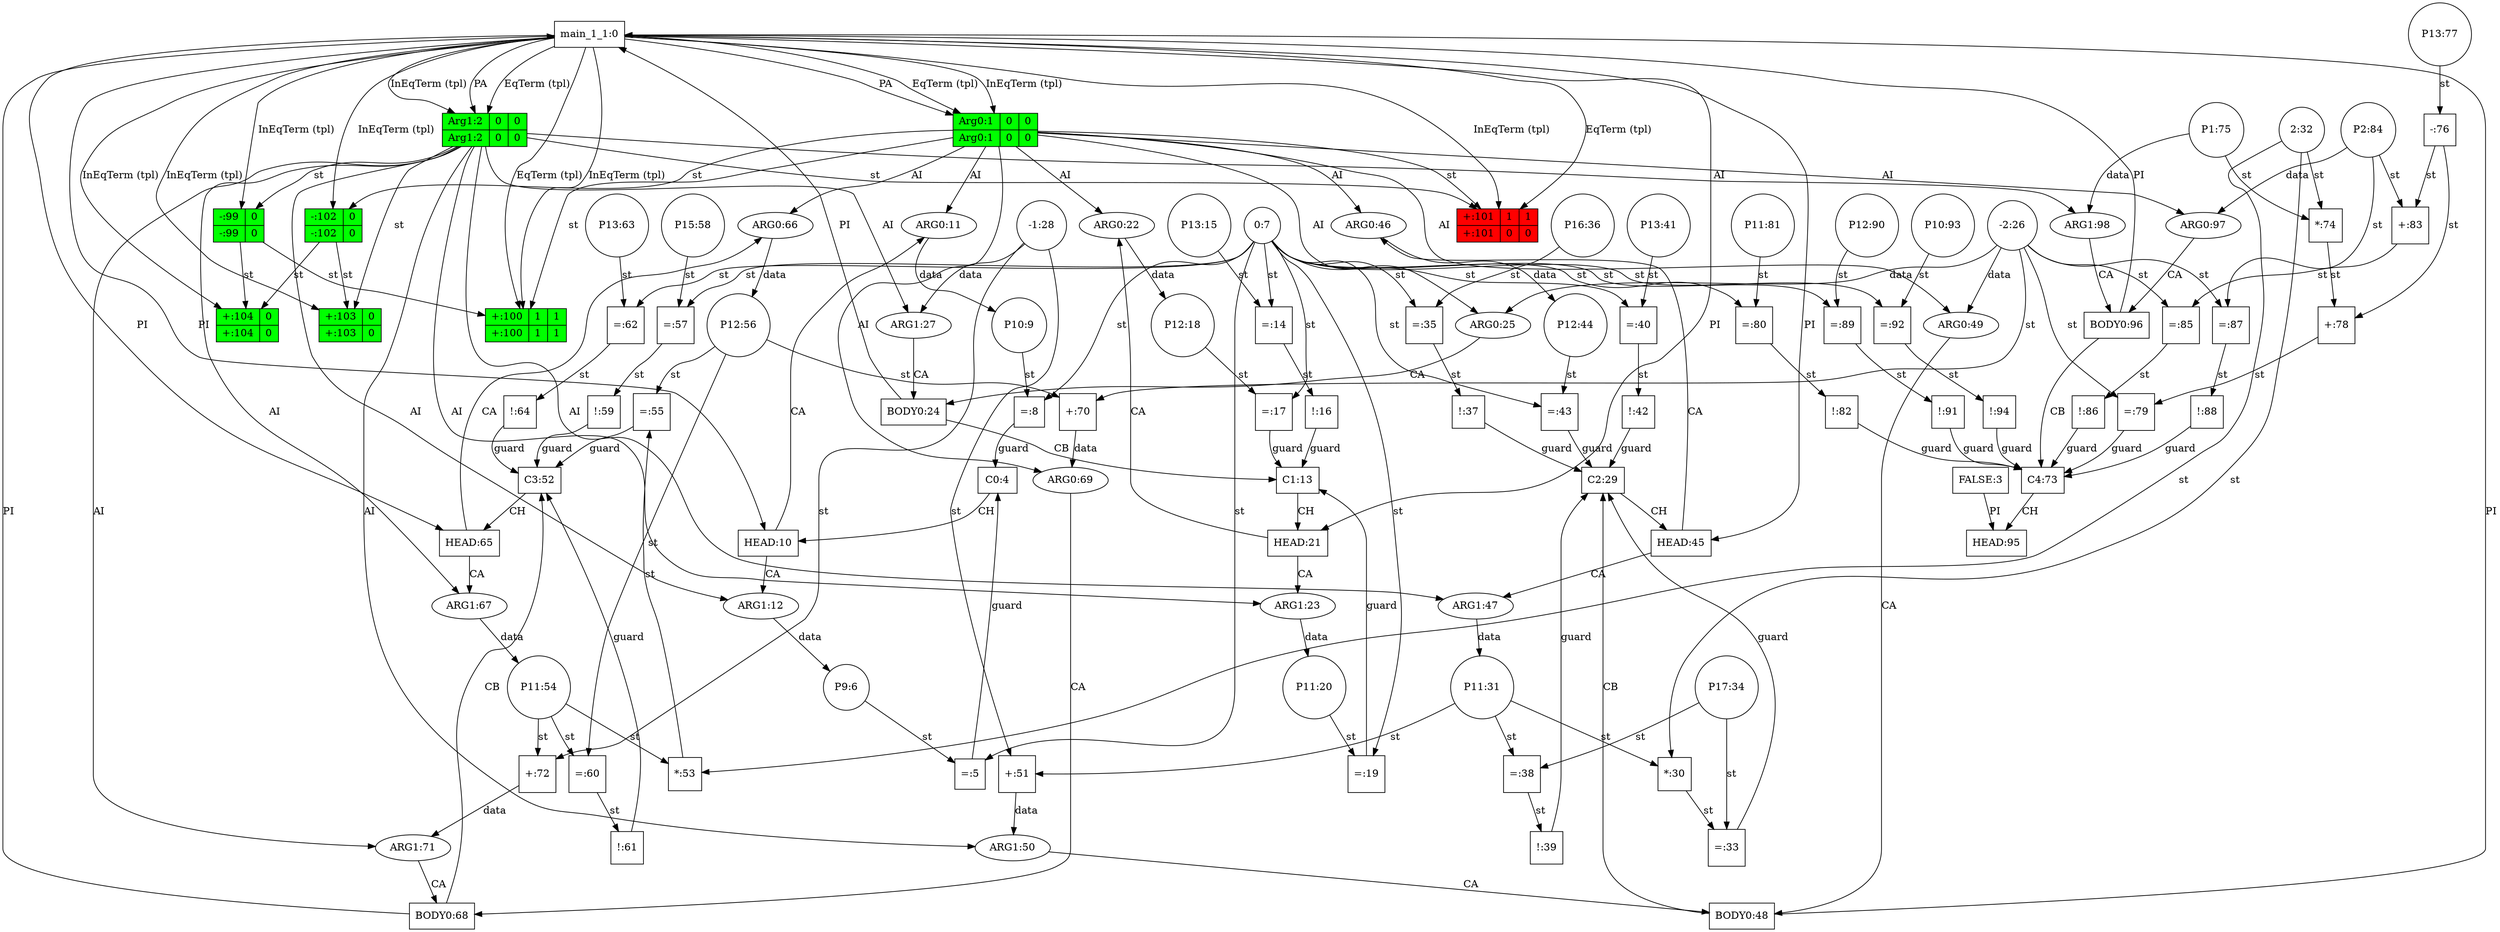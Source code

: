 digraph dag { 
"predicate_0" -> "predicateArgument_0" [label="PA"]
"predicate_0" -> "predicateArgument_1" [label="PA"]
"P9_6" -> "=_5" [label="st"]
"0_7" -> "=_5" [label="st"]
"=_5" -> "clause_0" [label="guard"]
"P10_9" -> "=_8" [label="st"]
"0_7" -> "=_8" [label="st"]
"=_8" -> "clause_0" [label="guard"]
"clause_0" -> "clauseHead_0" [label="CH"]
"predicate_0" -> "clauseHead_0" [label="PI"]
"clauseHead_0" -> "clauseArgument_0" [label="CA"]
"predicateArgument_0" -> "clauseArgument_0" [label="AI"]
"clauseArgument_0" -> "P10_9" [label="data"]
"clauseHead_0" -> "clauseArgument_1" [label="CA"]
"predicateArgument_1" -> "clauseArgument_1" [label="AI"]
"clauseArgument_1" -> "P9_6" [label="data"]
"P13_15" -> "=_14" [label="st"]
"0_7" -> "=_14" [label="st"]
"=_14" -> "!_16" [label="st"]
"!_16" -> "clause_1" [label="guard"]
"P12_18" -> "=_17" [label="st"]
"0_7" -> "=_17" [label="st"]
"=_17" -> "clause_1" [label="guard"]
"P11_20" -> "=_19" [label="st"]
"0_7" -> "=_19" [label="st"]
"=_19" -> "clause_1" [label="guard"]
"clause_1" -> "clauseHead_1" [label="CH"]
"predicate_0" -> "clauseHead_1" [label="PI"]
"clauseHead_1" -> "clauseArgument_2" [label="CA"]
"predicateArgument_0" -> "clauseArgument_2" [label="AI"]
"clauseArgument_2" -> "P12_18" [label="data"]
"clauseHead_1" -> "clauseArgument_3" [label="CA"]
"predicateArgument_1" -> "clauseArgument_3" [label="AI"]
"clauseArgument_3" -> "P11_20" [label="data"]
"clauseBody_0" -> "clause_1" [label="CB"]
"clauseBody_0" -> "predicate_0" [label="PI"]
"clauseArgument_4" -> "clauseBody_0" [label="CA"]
"predicateArgument_0" -> "clauseArgument_4" [label="AI"]
"-2_26" -> "clauseArgument_4" [label="data"]
"clauseArgument_5" -> "clauseBody_0" [label="CA"]
"predicateArgument_1" -> "clauseArgument_5" [label="AI"]
"-1_28" -> "clauseArgument_5" [label="data"]
"P11_31" -> "*_30" [label="st"]
"2_32" -> "*_30" [label="st"]
"*_30" -> "=_33" [label="st"]
"P17_34" -> "=_33" [label="st"]
"=_33" -> "clause_2" [label="guard"]
"P16_36" -> "=_35" [label="st"]
"0_7" -> "=_35" [label="st"]
"=_35" -> "!_37" [label="st"]
"!_37" -> "clause_2" [label="guard"]
"P11_31" -> "=_38" [label="st"]
"P17_34" -> "=_38" [label="st"]
"=_38" -> "!_39" [label="st"]
"!_39" -> "clause_2" [label="guard"]
"P13_41" -> "=_40" [label="st"]
"0_7" -> "=_40" [label="st"]
"=_40" -> "!_42" [label="st"]
"!_42" -> "clause_2" [label="guard"]
"P12_44" -> "=_43" [label="st"]
"0_7" -> "=_43" [label="st"]
"=_43" -> "clause_2" [label="guard"]
"clause_2" -> "clauseHead_2" [label="CH"]
"predicate_0" -> "clauseHead_2" [label="PI"]
"clauseHead_2" -> "clauseArgument_6" [label="CA"]
"predicateArgument_0" -> "clauseArgument_6" [label="AI"]
"clauseArgument_6" -> "P12_44" [label="data"]
"clauseHead_2" -> "clauseArgument_7" [label="CA"]
"predicateArgument_1" -> "clauseArgument_7" [label="AI"]
"clauseArgument_7" -> "P11_31" [label="data"]
"clauseBody_1" -> "clause_2" [label="CB"]
"clauseBody_1" -> "predicate_0" [label="PI"]
"clauseArgument_8" -> "clauseBody_1" [label="CA"]
"predicateArgument_0" -> "clauseArgument_8" [label="AI"]
"-2_26" -> "clauseArgument_8" [label="data"]
"clauseArgument_9" -> "clauseBody_1" [label="CA"]
"predicateArgument_1" -> "clauseArgument_9" [label="AI"]
"P11_31" -> "+_51" [label="st"]
"-1_28" -> "+_51" [label="st"]
"+_51" -> "clauseArgument_9" [label="data"]
"P11_54" -> "*_53" [label="st"]
"2_32" -> "*_53" [label="st"]
"*_53" -> "=_55" [label="st"]
"P12_56" -> "=_55" [label="st"]
"=_55" -> "clause_3" [label="guard"]
"P15_58" -> "=_57" [label="st"]
"0_7" -> "=_57" [label="st"]
"=_57" -> "!_59" [label="st"]
"!_59" -> "clause_3" [label="guard"]
"P11_54" -> "=_60" [label="st"]
"P12_56" -> "=_60" [label="st"]
"=_60" -> "!_61" [label="st"]
"!_61" -> "clause_3" [label="guard"]
"P13_63" -> "=_62" [label="st"]
"0_7" -> "=_62" [label="st"]
"=_62" -> "!_64" [label="st"]
"!_64" -> "clause_3" [label="guard"]
"clause_3" -> "clauseHead_3" [label="CH"]
"predicate_0" -> "clauseHead_3" [label="PI"]
"clauseHead_3" -> "clauseArgument_10" [label="CA"]
"predicateArgument_0" -> "clauseArgument_10" [label="AI"]
"clauseArgument_10" -> "P12_56" [label="data"]
"clauseHead_3" -> "clauseArgument_11" [label="CA"]
"predicateArgument_1" -> "clauseArgument_11" [label="AI"]
"clauseArgument_11" -> "P11_54" [label="data"]
"clauseBody_2" -> "clause_3" [label="CB"]
"clauseBody_2" -> "predicate_0" [label="PI"]
"clauseArgument_12" -> "clauseBody_2" [label="CA"]
"predicateArgument_0" -> "clauseArgument_12" [label="AI"]
"P12_56" -> "+_70" [label="st"]
"-2_26" -> "+_70" [label="st"]
"+_70" -> "clauseArgument_12" [label="data"]
"clauseArgument_13" -> "clauseBody_2" [label="CA"]
"predicateArgument_1" -> "clauseArgument_13" [label="AI"]
"P11_54" -> "+_72" [label="st"]
"-1_28" -> "+_72" [label="st"]
"+_72" -> "clauseArgument_13" [label="data"]
"P1_75" -> "*_74" [label="st"]
"2_32" -> "*_74" [label="st"]
"P13_77" -> "-_76" [label="st"]
"*_74" -> "+_78" [label="st"]
"-_76" -> "+_78" [label="st"]
"+_78" -> "=_79" [label="st"]
"-2_26" -> "=_79" [label="st"]
"=_79" -> "clause_4" [label="guard"]
"P11_81" -> "=_80" [label="st"]
"0_7" -> "=_80" [label="st"]
"=_80" -> "!_82" [label="st"]
"!_82" -> "clause_4" [label="guard"]
"P2_84" -> "+_83" [label="st"]
"-_76" -> "+_83" [label="st"]
"+_83" -> "=_85" [label="st"]
"-2_26" -> "=_85" [label="st"]
"=_85" -> "!_86" [label="st"]
"!_86" -> "clause_4" [label="guard"]
"P2_84" -> "=_87" [label="st"]
"-2_26" -> "=_87" [label="st"]
"=_87" -> "!_88" [label="st"]
"!_88" -> "clause_4" [label="guard"]
"P12_90" -> "=_89" [label="st"]
"0_7" -> "=_89" [label="st"]
"=_89" -> "!_91" [label="st"]
"!_91" -> "clause_4" [label="guard"]
"P10_93" -> "=_92" [label="st"]
"0_7" -> "=_92" [label="st"]
"=_92" -> "!_94" [label="st"]
"!_94" -> "clause_4" [label="guard"]
"clause_4" -> "clauseHead_4" [label="CH"]
"FALSE" -> "clauseHead_4" [label="PI"]
"clauseBody_3" -> "clause_4" [label="CB"]
"clauseBody_3" -> "predicate_0" [label="PI"]
"clauseArgument_14" -> "clauseBody_3" [label="CA"]
"predicateArgument_0" -> "clauseArgument_14" [label="AI"]
"P2_84" -> "clauseArgument_14" [label="data"]
"clauseArgument_15" -> "clauseBody_3" [label="CA"]
"predicateArgument_1" -> "clauseArgument_15" [label="AI"]
"P1_75" -> "clauseArgument_15" [label="data"]
"predicateArgument_1" -> "-_99" [label="st"]
"predicateArgument_0" -> "+_100" [label="st"]
"-_99" -> "+_100" [label="st"]
"predicateArgument_0" -> "+_101" [label="st"]
"predicateArgument_1" -> "+_101" [label="st"]
"predicateArgument_0" -> "-_102" [label="st"]
"predicateArgument_1" -> "+_103" [label="st"]
"-_102" -> "+_103" [label="st"]
"-_102" -> "+_104" [label="st"]
"-_99" -> "+_104" [label="st"]
"predicate_0" -> "predicateArgument_0" [label="EqTerm (tpl)"]
"predicate_0" -> "predicateArgument_1" [label="EqTerm (tpl)"]
"predicate_0" -> "+_100" [label="EqTerm (tpl)"]
"predicate_0" -> "+_101" [label="EqTerm (tpl)"]
"predicate_0" -> "predicateArgument_0" [label="InEqTerm (tpl)"]
"predicate_0" -> "predicateArgument_1" [label="InEqTerm (tpl)"]
"predicate_0" -> "-_102" [label="InEqTerm (tpl)"]
"predicate_0" -> "-_99" [label="InEqTerm (tpl)"]
"predicate_0" -> "+_100" [label="InEqTerm (tpl)"]
"predicate_0" -> "+_103" [label="InEqTerm (tpl)"]
"predicate_0" -> "+_101" [label="InEqTerm (tpl)"]
"predicate_0" -> "+_104" [label="InEqTerm (tpl)"]
"=_40" [label="=:40" nodeName="=_40" class=operator shape="square" color=black fillcolor=white style=filled];
"clauseArgument_0" [label="ARG0:11" nodeName="clauseArgument_0" class=clauseArgument shape="ellipse" color=black fillcolor=white style=filled];
"+_78" [label="+:78" nodeName="+_78" class=operator shape="square" color=black fillcolor=white style=filled];
"clauseArgument_10" [label="ARG0:66" nodeName="clauseArgument_10" class=clauseArgument shape="ellipse" color=black fillcolor=white style=filled];
"clauseHead_3" [label="HEAD:65" nodeName="clauseHead_3" class=clauseHead shape="box" color=black fillcolor=white style=filled];
"P13_41" [label="P13:41" nodeName="P13_41" class=symbolicConstant shape="circle" color=black fillcolor=white style=filled];
"P13_63" [label="P13:63" nodeName="P13_63" class=symbolicConstant shape="circle" color=black fillcolor=white style=filled];
"!_39" [label="!:39" nodeName="!_39" class=operator shape="square" color=black fillcolor=white style=filled];
"=_38" [label="=:38" nodeName="=_38" class=operator shape="square" color=black fillcolor=white style=filled];
"P2_84" [label="P2:84" nodeName="P2_84" class=symbolicConstant shape="circle" color=black fillcolor=white style=filled];
"P10_93" [label="P10:93" nodeName="P10_93" class=symbolicConstant shape="circle" color=black fillcolor=white style=filled];
"clauseArgument_6" [label="ARG0:46" nodeName="clauseArgument_6" class=clauseArgument shape="ellipse" color=black fillcolor=white style=filled];
"=_62" [label="=:62" nodeName="=_62" class=operator shape="square" color=black fillcolor=white style=filled];
"clauseHead_0" [label="HEAD:10" nodeName="clauseHead_0" class=clauseHead shape="box" color=black fillcolor=white style=filled];
"P1_75" [label="P1:75" nodeName="P1_75" class=symbolicConstant shape="circle" color=black fillcolor=white style=filled];
"clauseArgument_13" [label="ARG1:71" nodeName="clauseArgument_13" class=clauseArgument shape="ellipse" color=black fillcolor=white style=filled];
"*_74" [label="*:74" nodeName="*_74" class=operator shape="square" color=black fillcolor=white style=filled];
"clauseArgument_3" [label="ARG1:23" nodeName="clauseArgument_3" class=clauseArgument shape="ellipse" color=black fillcolor=white style=filled];
"clause_2" [label="C2:29" nodeName="clause_2" class=clause shape="box" color=black fillcolor=white style=filled];
"clauseBody_2" [label="BODY0:68" nodeName="clauseBody_2" class=clauseBody shape="box" color=black fillcolor=white style=filled];
"clauseBody_3" [label="BODY0:96" nodeName="clauseBody_3" class=clauseBody shape="box" color=black fillcolor=white style=filled];
"P11_31" [label="P11:31" nodeName="P11_31" class=symbolicConstant shape="circle" color=black fillcolor=white style=filled];
"*_30" [label="*:30" nodeName="*_30" class=operator shape="square" color=black fillcolor=white style=filled];
"clauseArgument_5" [label="ARG1:27" nodeName="clauseArgument_5" class=clauseArgument shape="ellipse" color=black fillcolor=white style=filled];
"predicateArgument_0"[  color=black fillcolor=green style=filled shape=record label="{{Arg0:1|0|0}|{Arg0:1|0|0}}"];
"clause_1" [label="C1:13" nodeName="clause_1" class=clause shape="box" color=black fillcolor=white style=filled];
"clauseArgument_1" [label="ARG1:12" nodeName="clauseArgument_1" class=clauseArgument shape="ellipse" color=black fillcolor=white style=filled];
"=_8" [label="=:8" nodeName="=_8" class=operator shape="square" color=black fillcolor=white style=filled];
"=_89" [label="=:89" nodeName="=_89" class=operator shape="square" color=black fillcolor=white style=filled];
"P11_81" [label="P11:81" nodeName="P11_81" class=symbolicConstant shape="circle" color=black fillcolor=white style=filled];
"P12_18" [label="P12:18" nodeName="P12_18" class=symbolicConstant shape="circle" color=black fillcolor=white style=filled];
"clauseHead_2" [label="HEAD:45" nodeName="clauseHead_2" class=clauseHead shape="box" color=black fillcolor=white style=filled];
"=_19" [label="=:19" nodeName="=_19" class=operator shape="square" color=black fillcolor=white style=filled];
"clauseArgument_9" [label="ARG1:50" nodeName="clauseArgument_9" class=clauseArgument shape="ellipse" color=black fillcolor=white style=filled];
"!_82" [label="!:82" nodeName="!_82" class=operator shape="square" color=black fillcolor=white style=filled];
"clauseArgument_12" [label="ARG0:69" nodeName="clauseArgument_12" class=clauseArgument shape="ellipse" color=black fillcolor=white style=filled];
"=_5" [label="=:5" nodeName="=_5" class=operator shape="square" color=black fillcolor=white style=filled];
"P15_58" [label="P15:58" nodeName="P15_58" class=symbolicConstant shape="circle" color=black fillcolor=white style=filled];
"+_104"[  color=black fillcolor=green style=filled shape=record label="{{+:104|0}|{+:104|0}}"];
"+_83" [label="+:83" nodeName="+_83" class=operator shape="square" color=black fillcolor=white style=filled];
"P11_54" [label="P11:54" nodeName="P11_54" class=symbolicConstant shape="circle" color=black fillcolor=white style=filled];
"clause_0" [label="C0:4" nodeName="clause_0" class=clause shape="box" color=black fillcolor=white style=filled];
"P16_36" [label="P16:36" nodeName="P16_36" class=symbolicConstant shape="circle" color=black fillcolor=white style=filled];
"!_88" [label="!:88" nodeName="!_88" class=operator shape="square" color=black fillcolor=white style=filled];
"+_72" [label="+:72" nodeName="+_72" class=operator shape="square" color=black fillcolor=white style=filled];
"P13_77" [label="P13:77" nodeName="P13_77" class=symbolicConstant shape="circle" color=black fillcolor=white style=filled];
"P11_20" [label="P11:20" nodeName="P11_20" class=symbolicConstant shape="circle" color=black fillcolor=white style=filled];
"+_101"[  color=black fillcolor=red style=filled shape=record label="{{+:101|1|1}|{+:101|0|0}}"];
"P17_34" [label="P17:34" nodeName="P17_34" class=symbolicConstant shape="circle" color=black fillcolor=white style=filled];
"FALSE" [label="FALSE:3" nodeName="FALSE" class=FALSE shape="box" color=black fillcolor=white style=filled];
"clauseArgument_4" [label="ARG0:25" nodeName="clauseArgument_4" class=clauseArgument shape="ellipse" color=black fillcolor=white style=filled];
"clauseHead_1" [label="HEAD:21" nodeName="clauseHead_1" class=clauseHead shape="box" color=black fillcolor=white style=filled];
"!_59" [label="!:59" nodeName="!_59" class=operator shape="square" color=black fillcolor=white style=filled];
"=_85" [label="=:85" nodeName="=_85" class=operator shape="square" color=black fillcolor=white style=filled];
"predicate_0" [label="main_1_1:0" nodeName="predicate_0" class=predicateName shape="box" color=black fillcolor=white style=filled];
"predicateArgument_1"[  color=black fillcolor=green style=filled shape=record label="{{Arg1:2|0|0}|{Arg1:2|0|0}}"];
"-_102"[  color=black fillcolor=green style=filled shape=record label="{{-:102|0}|{-:102|0}}"];
"clauseArgument_11" [label="ARG1:67" nodeName="clauseArgument_11" class=clauseArgument shape="ellipse" color=black fillcolor=white style=filled];
"clauseArgument_8" [label="ARG0:49" nodeName="clauseArgument_8" class=clauseArgument shape="ellipse" color=black fillcolor=white style=filled];
"clause_4" [label="C4:73" nodeName="clause_4" class=clause shape="box" color=black fillcolor=white style=filled];
"!_37" [label="!:37" nodeName="!_37" class=operator shape="square" color=black fillcolor=white style=filled];
"clauseBody_0" [label="BODY0:24" nodeName="clauseBody_0" class=clauseBody shape="box" color=black fillcolor=white style=filled];
"clauseArgument_15" [label="ARG1:98" nodeName="clauseArgument_15" class=clauseArgument shape="ellipse" color=black fillcolor=white style=filled];
"=_80" [label="=:80" nodeName="=_80" class=operator shape="square" color=black fillcolor=white style=filled];
"P13_15" [label="P13:15" nodeName="P13_15" class=symbolicConstant shape="circle" color=black fillcolor=white style=filled];
"-2_26" [label="-2:26" nodeName="-2_26" class=constant shape="circle" color=black fillcolor=white style=filled];
"!_16" [label="!:16" nodeName="!_16" class=operator shape="square" color=black fillcolor=white style=filled];
"P12_90" [label="P12:90" nodeName="P12_90" class=symbolicConstant shape="circle" color=black fillcolor=white style=filled];
"=_60" [label="=:60" nodeName="=_60" class=operator shape="square" color=black fillcolor=white style=filled];
"=_17" [label="=:17" nodeName="=_17" class=operator shape="square" color=black fillcolor=white style=filled];
"P9_6" [label="P9:6" nodeName="P9_6" class=symbolicConstant shape="circle" color=black fillcolor=white style=filled];
"+_100"[  color=black fillcolor=green style=filled shape=record label="{{+:100|1|1}|{+:100|1|1}}"];
"=_79" [label="=:79" nodeName="=_79" class=operator shape="square" color=black fillcolor=white style=filled];
"+_51" [label="+:51" nodeName="+_51" class=operator shape="square" color=black fillcolor=white style=filled];
"2_32" [label="2:32" nodeName="2_32" class=constant shape="circle" color=black fillcolor=white style=filled];
"clauseHead_4" [label="HEAD:95" nodeName="clauseHead_4" class=clauseHead shape="box" color=black fillcolor=white style=filled];
"!_86" [label="!:86" nodeName="!_86" class=operator shape="square" color=black fillcolor=white style=filled];
"0_7" [label="0:7" nodeName="0_7" class=constant shape="circle" color=black fillcolor=white style=filled];
"!_91" [label="!:91" nodeName="!_91" class=operator shape="square" color=black fillcolor=white style=filled];
"-1_28" [label="-1:28" nodeName="-1_28" class=constant shape="circle" color=black fillcolor=white style=filled];
"=_43" [label="=:43" nodeName="=_43" class=operator shape="square" color=black fillcolor=white style=filled];
"=_87" [label="=:87" nodeName="=_87" class=operator shape="square" color=black fillcolor=white style=filled];
"+_103"[  color=black fillcolor=green style=filled shape=record label="{{+:103|0}|{+:103|0}}"];
"*_53" [label="*:53" nodeName="*_53" class=operator shape="square" color=black fillcolor=white style=filled];
"=_35" [label="=:35" nodeName="=_35" class=operator shape="square" color=black fillcolor=white style=filled];
"P12_44" [label="P12:44" nodeName="P12_44" class=symbolicConstant shape="circle" color=black fillcolor=white style=filled];
"=_57" [label="=:57" nodeName="=_57" class=operator shape="square" color=black fillcolor=white style=filled];
"!_61" [label="!:61" nodeName="!_61" class=operator shape="square" color=black fillcolor=white style=filled];
"clause_3" [label="C3:52" nodeName="clause_3" class=clause shape="box" color=black fillcolor=white style=filled];
"!_94" [label="!:94" nodeName="!_94" class=operator shape="square" color=black fillcolor=white style=filled];
"P10_9" [label="P10:9" nodeName="P10_9" class=symbolicConstant shape="circle" color=black fillcolor=white style=filled];
"clauseArgument_2" [label="ARG0:22" nodeName="clauseArgument_2" class=clauseArgument shape="ellipse" color=black fillcolor=white style=filled];
"=_55" [label="=:55" nodeName="=_55" class=operator shape="square" color=black fillcolor=white style=filled];
"clauseArgument_14" [label="ARG0:97" nodeName="clauseArgument_14" class=clauseArgument shape="ellipse" color=black fillcolor=white style=filled];
"-_76" [label="-:76" nodeName="-_76" class=operator shape="square" color=black fillcolor=white style=filled];
"clauseArgument_7" [label="ARG1:47" nodeName="clauseArgument_7" class=clauseArgument shape="ellipse" color=black fillcolor=white style=filled];
"=_92" [label="=:92" nodeName="=_92" class=operator shape="square" color=black fillcolor=white style=filled];
"+_70" [label="+:70" nodeName="+_70" class=operator shape="square" color=black fillcolor=white style=filled];
"-_99"[  color=black fillcolor=green style=filled shape=record label="{{-:99|0}|{-:99|0}}"];
"!_64" [label="!:64" nodeName="!_64" class=operator shape="square" color=black fillcolor=white style=filled];
"=_14" [label="=:14" nodeName="=_14" class=operator shape="square" color=black fillcolor=white style=filled];
"clauseBody_1" [label="BODY0:48" nodeName="clauseBody_1" class=clauseBody shape="box" color=black fillcolor=white style=filled];
"P12_56" [label="P12:56" nodeName="P12_56" class=symbolicConstant shape="circle" color=black fillcolor=white style=filled];
"=_33" [label="=:33" nodeName="=_33" class=operator shape="square" color=black fillcolor=white style=filled];
"!_42" [label="!:42" nodeName="!_42" class=operator shape="square" color=black fillcolor=white style=filled];
}
